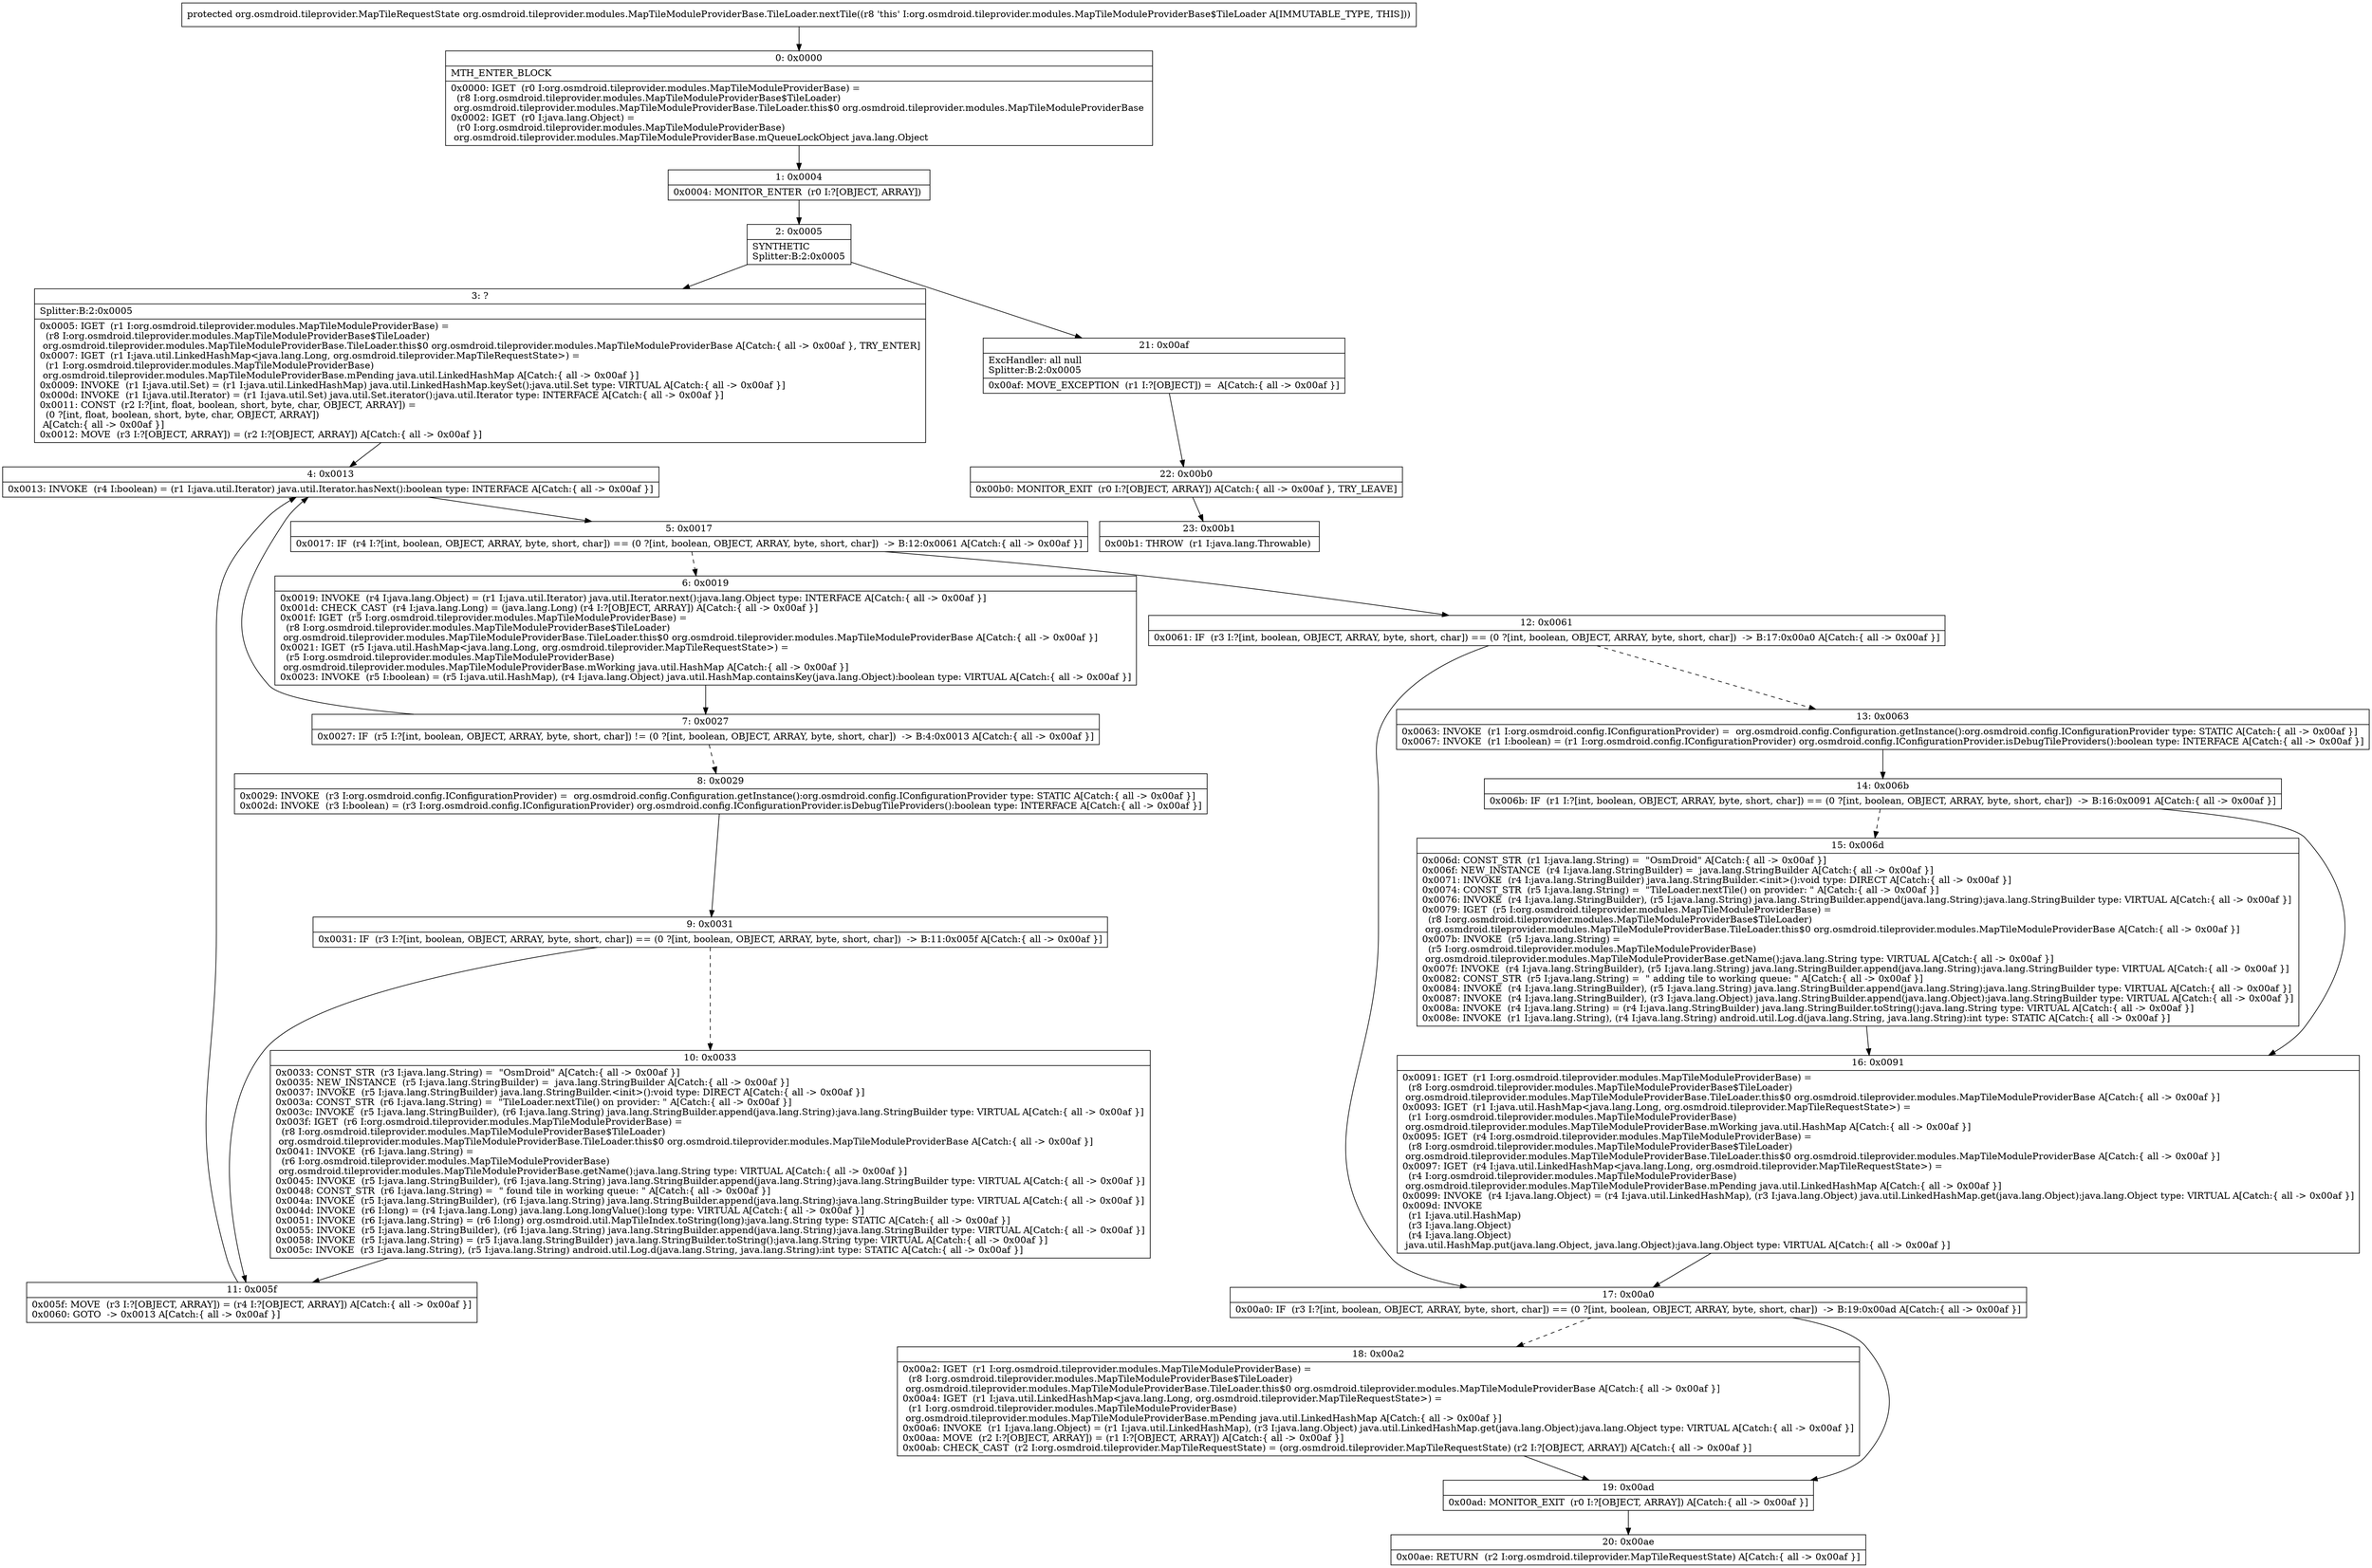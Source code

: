 digraph "CFG fororg.osmdroid.tileprovider.modules.MapTileModuleProviderBase.TileLoader.nextTile()Lorg\/osmdroid\/tileprovider\/MapTileRequestState;" {
Node_0 [shape=record,label="{0\:\ 0x0000|MTH_ENTER_BLOCK\l|0x0000: IGET  (r0 I:org.osmdroid.tileprovider.modules.MapTileModuleProviderBase) = \l  (r8 I:org.osmdroid.tileprovider.modules.MapTileModuleProviderBase$TileLoader)\l org.osmdroid.tileprovider.modules.MapTileModuleProviderBase.TileLoader.this$0 org.osmdroid.tileprovider.modules.MapTileModuleProviderBase \l0x0002: IGET  (r0 I:java.lang.Object) = \l  (r0 I:org.osmdroid.tileprovider.modules.MapTileModuleProviderBase)\l org.osmdroid.tileprovider.modules.MapTileModuleProviderBase.mQueueLockObject java.lang.Object \l}"];
Node_1 [shape=record,label="{1\:\ 0x0004|0x0004: MONITOR_ENTER  (r0 I:?[OBJECT, ARRAY]) \l}"];
Node_2 [shape=record,label="{2\:\ 0x0005|SYNTHETIC\lSplitter:B:2:0x0005\l}"];
Node_3 [shape=record,label="{3\:\ ?|Splitter:B:2:0x0005\l|0x0005: IGET  (r1 I:org.osmdroid.tileprovider.modules.MapTileModuleProviderBase) = \l  (r8 I:org.osmdroid.tileprovider.modules.MapTileModuleProviderBase$TileLoader)\l org.osmdroid.tileprovider.modules.MapTileModuleProviderBase.TileLoader.this$0 org.osmdroid.tileprovider.modules.MapTileModuleProviderBase A[Catch:\{ all \-\> 0x00af \}, TRY_ENTER]\l0x0007: IGET  (r1 I:java.util.LinkedHashMap\<java.lang.Long, org.osmdroid.tileprovider.MapTileRequestState\>) = \l  (r1 I:org.osmdroid.tileprovider.modules.MapTileModuleProviderBase)\l org.osmdroid.tileprovider.modules.MapTileModuleProviderBase.mPending java.util.LinkedHashMap A[Catch:\{ all \-\> 0x00af \}]\l0x0009: INVOKE  (r1 I:java.util.Set) = (r1 I:java.util.LinkedHashMap) java.util.LinkedHashMap.keySet():java.util.Set type: VIRTUAL A[Catch:\{ all \-\> 0x00af \}]\l0x000d: INVOKE  (r1 I:java.util.Iterator) = (r1 I:java.util.Set) java.util.Set.iterator():java.util.Iterator type: INTERFACE A[Catch:\{ all \-\> 0x00af \}]\l0x0011: CONST  (r2 I:?[int, float, boolean, short, byte, char, OBJECT, ARRAY]) = \l  (0 ?[int, float, boolean, short, byte, char, OBJECT, ARRAY])\l A[Catch:\{ all \-\> 0x00af \}]\l0x0012: MOVE  (r3 I:?[OBJECT, ARRAY]) = (r2 I:?[OBJECT, ARRAY]) A[Catch:\{ all \-\> 0x00af \}]\l}"];
Node_4 [shape=record,label="{4\:\ 0x0013|0x0013: INVOKE  (r4 I:boolean) = (r1 I:java.util.Iterator) java.util.Iterator.hasNext():boolean type: INTERFACE A[Catch:\{ all \-\> 0x00af \}]\l}"];
Node_5 [shape=record,label="{5\:\ 0x0017|0x0017: IF  (r4 I:?[int, boolean, OBJECT, ARRAY, byte, short, char]) == (0 ?[int, boolean, OBJECT, ARRAY, byte, short, char])  \-\> B:12:0x0061 A[Catch:\{ all \-\> 0x00af \}]\l}"];
Node_6 [shape=record,label="{6\:\ 0x0019|0x0019: INVOKE  (r4 I:java.lang.Object) = (r1 I:java.util.Iterator) java.util.Iterator.next():java.lang.Object type: INTERFACE A[Catch:\{ all \-\> 0x00af \}]\l0x001d: CHECK_CAST  (r4 I:java.lang.Long) = (java.lang.Long) (r4 I:?[OBJECT, ARRAY]) A[Catch:\{ all \-\> 0x00af \}]\l0x001f: IGET  (r5 I:org.osmdroid.tileprovider.modules.MapTileModuleProviderBase) = \l  (r8 I:org.osmdroid.tileprovider.modules.MapTileModuleProviderBase$TileLoader)\l org.osmdroid.tileprovider.modules.MapTileModuleProviderBase.TileLoader.this$0 org.osmdroid.tileprovider.modules.MapTileModuleProviderBase A[Catch:\{ all \-\> 0x00af \}]\l0x0021: IGET  (r5 I:java.util.HashMap\<java.lang.Long, org.osmdroid.tileprovider.MapTileRequestState\>) = \l  (r5 I:org.osmdroid.tileprovider.modules.MapTileModuleProviderBase)\l org.osmdroid.tileprovider.modules.MapTileModuleProviderBase.mWorking java.util.HashMap A[Catch:\{ all \-\> 0x00af \}]\l0x0023: INVOKE  (r5 I:boolean) = (r5 I:java.util.HashMap), (r4 I:java.lang.Object) java.util.HashMap.containsKey(java.lang.Object):boolean type: VIRTUAL A[Catch:\{ all \-\> 0x00af \}]\l}"];
Node_7 [shape=record,label="{7\:\ 0x0027|0x0027: IF  (r5 I:?[int, boolean, OBJECT, ARRAY, byte, short, char]) != (0 ?[int, boolean, OBJECT, ARRAY, byte, short, char])  \-\> B:4:0x0013 A[Catch:\{ all \-\> 0x00af \}]\l}"];
Node_8 [shape=record,label="{8\:\ 0x0029|0x0029: INVOKE  (r3 I:org.osmdroid.config.IConfigurationProvider) =  org.osmdroid.config.Configuration.getInstance():org.osmdroid.config.IConfigurationProvider type: STATIC A[Catch:\{ all \-\> 0x00af \}]\l0x002d: INVOKE  (r3 I:boolean) = (r3 I:org.osmdroid.config.IConfigurationProvider) org.osmdroid.config.IConfigurationProvider.isDebugTileProviders():boolean type: INTERFACE A[Catch:\{ all \-\> 0x00af \}]\l}"];
Node_9 [shape=record,label="{9\:\ 0x0031|0x0031: IF  (r3 I:?[int, boolean, OBJECT, ARRAY, byte, short, char]) == (0 ?[int, boolean, OBJECT, ARRAY, byte, short, char])  \-\> B:11:0x005f A[Catch:\{ all \-\> 0x00af \}]\l}"];
Node_10 [shape=record,label="{10\:\ 0x0033|0x0033: CONST_STR  (r3 I:java.lang.String) =  \"OsmDroid\" A[Catch:\{ all \-\> 0x00af \}]\l0x0035: NEW_INSTANCE  (r5 I:java.lang.StringBuilder) =  java.lang.StringBuilder A[Catch:\{ all \-\> 0x00af \}]\l0x0037: INVOKE  (r5 I:java.lang.StringBuilder) java.lang.StringBuilder.\<init\>():void type: DIRECT A[Catch:\{ all \-\> 0x00af \}]\l0x003a: CONST_STR  (r6 I:java.lang.String) =  \"TileLoader.nextTile() on provider: \" A[Catch:\{ all \-\> 0x00af \}]\l0x003c: INVOKE  (r5 I:java.lang.StringBuilder), (r6 I:java.lang.String) java.lang.StringBuilder.append(java.lang.String):java.lang.StringBuilder type: VIRTUAL A[Catch:\{ all \-\> 0x00af \}]\l0x003f: IGET  (r6 I:org.osmdroid.tileprovider.modules.MapTileModuleProviderBase) = \l  (r8 I:org.osmdroid.tileprovider.modules.MapTileModuleProviderBase$TileLoader)\l org.osmdroid.tileprovider.modules.MapTileModuleProviderBase.TileLoader.this$0 org.osmdroid.tileprovider.modules.MapTileModuleProviderBase A[Catch:\{ all \-\> 0x00af \}]\l0x0041: INVOKE  (r6 I:java.lang.String) = \l  (r6 I:org.osmdroid.tileprovider.modules.MapTileModuleProviderBase)\l org.osmdroid.tileprovider.modules.MapTileModuleProviderBase.getName():java.lang.String type: VIRTUAL A[Catch:\{ all \-\> 0x00af \}]\l0x0045: INVOKE  (r5 I:java.lang.StringBuilder), (r6 I:java.lang.String) java.lang.StringBuilder.append(java.lang.String):java.lang.StringBuilder type: VIRTUAL A[Catch:\{ all \-\> 0x00af \}]\l0x0048: CONST_STR  (r6 I:java.lang.String) =  \" found tile in working queue: \" A[Catch:\{ all \-\> 0x00af \}]\l0x004a: INVOKE  (r5 I:java.lang.StringBuilder), (r6 I:java.lang.String) java.lang.StringBuilder.append(java.lang.String):java.lang.StringBuilder type: VIRTUAL A[Catch:\{ all \-\> 0x00af \}]\l0x004d: INVOKE  (r6 I:long) = (r4 I:java.lang.Long) java.lang.Long.longValue():long type: VIRTUAL A[Catch:\{ all \-\> 0x00af \}]\l0x0051: INVOKE  (r6 I:java.lang.String) = (r6 I:long) org.osmdroid.util.MapTileIndex.toString(long):java.lang.String type: STATIC A[Catch:\{ all \-\> 0x00af \}]\l0x0055: INVOKE  (r5 I:java.lang.StringBuilder), (r6 I:java.lang.String) java.lang.StringBuilder.append(java.lang.String):java.lang.StringBuilder type: VIRTUAL A[Catch:\{ all \-\> 0x00af \}]\l0x0058: INVOKE  (r5 I:java.lang.String) = (r5 I:java.lang.StringBuilder) java.lang.StringBuilder.toString():java.lang.String type: VIRTUAL A[Catch:\{ all \-\> 0x00af \}]\l0x005c: INVOKE  (r3 I:java.lang.String), (r5 I:java.lang.String) android.util.Log.d(java.lang.String, java.lang.String):int type: STATIC A[Catch:\{ all \-\> 0x00af \}]\l}"];
Node_11 [shape=record,label="{11\:\ 0x005f|0x005f: MOVE  (r3 I:?[OBJECT, ARRAY]) = (r4 I:?[OBJECT, ARRAY]) A[Catch:\{ all \-\> 0x00af \}]\l0x0060: GOTO  \-\> 0x0013 A[Catch:\{ all \-\> 0x00af \}]\l}"];
Node_12 [shape=record,label="{12\:\ 0x0061|0x0061: IF  (r3 I:?[int, boolean, OBJECT, ARRAY, byte, short, char]) == (0 ?[int, boolean, OBJECT, ARRAY, byte, short, char])  \-\> B:17:0x00a0 A[Catch:\{ all \-\> 0x00af \}]\l}"];
Node_13 [shape=record,label="{13\:\ 0x0063|0x0063: INVOKE  (r1 I:org.osmdroid.config.IConfigurationProvider) =  org.osmdroid.config.Configuration.getInstance():org.osmdroid.config.IConfigurationProvider type: STATIC A[Catch:\{ all \-\> 0x00af \}]\l0x0067: INVOKE  (r1 I:boolean) = (r1 I:org.osmdroid.config.IConfigurationProvider) org.osmdroid.config.IConfigurationProvider.isDebugTileProviders():boolean type: INTERFACE A[Catch:\{ all \-\> 0x00af \}]\l}"];
Node_14 [shape=record,label="{14\:\ 0x006b|0x006b: IF  (r1 I:?[int, boolean, OBJECT, ARRAY, byte, short, char]) == (0 ?[int, boolean, OBJECT, ARRAY, byte, short, char])  \-\> B:16:0x0091 A[Catch:\{ all \-\> 0x00af \}]\l}"];
Node_15 [shape=record,label="{15\:\ 0x006d|0x006d: CONST_STR  (r1 I:java.lang.String) =  \"OsmDroid\" A[Catch:\{ all \-\> 0x00af \}]\l0x006f: NEW_INSTANCE  (r4 I:java.lang.StringBuilder) =  java.lang.StringBuilder A[Catch:\{ all \-\> 0x00af \}]\l0x0071: INVOKE  (r4 I:java.lang.StringBuilder) java.lang.StringBuilder.\<init\>():void type: DIRECT A[Catch:\{ all \-\> 0x00af \}]\l0x0074: CONST_STR  (r5 I:java.lang.String) =  \"TileLoader.nextTile() on provider: \" A[Catch:\{ all \-\> 0x00af \}]\l0x0076: INVOKE  (r4 I:java.lang.StringBuilder), (r5 I:java.lang.String) java.lang.StringBuilder.append(java.lang.String):java.lang.StringBuilder type: VIRTUAL A[Catch:\{ all \-\> 0x00af \}]\l0x0079: IGET  (r5 I:org.osmdroid.tileprovider.modules.MapTileModuleProviderBase) = \l  (r8 I:org.osmdroid.tileprovider.modules.MapTileModuleProviderBase$TileLoader)\l org.osmdroid.tileprovider.modules.MapTileModuleProviderBase.TileLoader.this$0 org.osmdroid.tileprovider.modules.MapTileModuleProviderBase A[Catch:\{ all \-\> 0x00af \}]\l0x007b: INVOKE  (r5 I:java.lang.String) = \l  (r5 I:org.osmdroid.tileprovider.modules.MapTileModuleProviderBase)\l org.osmdroid.tileprovider.modules.MapTileModuleProviderBase.getName():java.lang.String type: VIRTUAL A[Catch:\{ all \-\> 0x00af \}]\l0x007f: INVOKE  (r4 I:java.lang.StringBuilder), (r5 I:java.lang.String) java.lang.StringBuilder.append(java.lang.String):java.lang.StringBuilder type: VIRTUAL A[Catch:\{ all \-\> 0x00af \}]\l0x0082: CONST_STR  (r5 I:java.lang.String) =  \" adding tile to working queue: \" A[Catch:\{ all \-\> 0x00af \}]\l0x0084: INVOKE  (r4 I:java.lang.StringBuilder), (r5 I:java.lang.String) java.lang.StringBuilder.append(java.lang.String):java.lang.StringBuilder type: VIRTUAL A[Catch:\{ all \-\> 0x00af \}]\l0x0087: INVOKE  (r4 I:java.lang.StringBuilder), (r3 I:java.lang.Object) java.lang.StringBuilder.append(java.lang.Object):java.lang.StringBuilder type: VIRTUAL A[Catch:\{ all \-\> 0x00af \}]\l0x008a: INVOKE  (r4 I:java.lang.String) = (r4 I:java.lang.StringBuilder) java.lang.StringBuilder.toString():java.lang.String type: VIRTUAL A[Catch:\{ all \-\> 0x00af \}]\l0x008e: INVOKE  (r1 I:java.lang.String), (r4 I:java.lang.String) android.util.Log.d(java.lang.String, java.lang.String):int type: STATIC A[Catch:\{ all \-\> 0x00af \}]\l}"];
Node_16 [shape=record,label="{16\:\ 0x0091|0x0091: IGET  (r1 I:org.osmdroid.tileprovider.modules.MapTileModuleProviderBase) = \l  (r8 I:org.osmdroid.tileprovider.modules.MapTileModuleProviderBase$TileLoader)\l org.osmdroid.tileprovider.modules.MapTileModuleProviderBase.TileLoader.this$0 org.osmdroid.tileprovider.modules.MapTileModuleProviderBase A[Catch:\{ all \-\> 0x00af \}]\l0x0093: IGET  (r1 I:java.util.HashMap\<java.lang.Long, org.osmdroid.tileprovider.MapTileRequestState\>) = \l  (r1 I:org.osmdroid.tileprovider.modules.MapTileModuleProviderBase)\l org.osmdroid.tileprovider.modules.MapTileModuleProviderBase.mWorking java.util.HashMap A[Catch:\{ all \-\> 0x00af \}]\l0x0095: IGET  (r4 I:org.osmdroid.tileprovider.modules.MapTileModuleProviderBase) = \l  (r8 I:org.osmdroid.tileprovider.modules.MapTileModuleProviderBase$TileLoader)\l org.osmdroid.tileprovider.modules.MapTileModuleProviderBase.TileLoader.this$0 org.osmdroid.tileprovider.modules.MapTileModuleProviderBase A[Catch:\{ all \-\> 0x00af \}]\l0x0097: IGET  (r4 I:java.util.LinkedHashMap\<java.lang.Long, org.osmdroid.tileprovider.MapTileRequestState\>) = \l  (r4 I:org.osmdroid.tileprovider.modules.MapTileModuleProviderBase)\l org.osmdroid.tileprovider.modules.MapTileModuleProviderBase.mPending java.util.LinkedHashMap A[Catch:\{ all \-\> 0x00af \}]\l0x0099: INVOKE  (r4 I:java.lang.Object) = (r4 I:java.util.LinkedHashMap), (r3 I:java.lang.Object) java.util.LinkedHashMap.get(java.lang.Object):java.lang.Object type: VIRTUAL A[Catch:\{ all \-\> 0x00af \}]\l0x009d: INVOKE  \l  (r1 I:java.util.HashMap)\l  (r3 I:java.lang.Object)\l  (r4 I:java.lang.Object)\l java.util.HashMap.put(java.lang.Object, java.lang.Object):java.lang.Object type: VIRTUAL A[Catch:\{ all \-\> 0x00af \}]\l}"];
Node_17 [shape=record,label="{17\:\ 0x00a0|0x00a0: IF  (r3 I:?[int, boolean, OBJECT, ARRAY, byte, short, char]) == (0 ?[int, boolean, OBJECT, ARRAY, byte, short, char])  \-\> B:19:0x00ad A[Catch:\{ all \-\> 0x00af \}]\l}"];
Node_18 [shape=record,label="{18\:\ 0x00a2|0x00a2: IGET  (r1 I:org.osmdroid.tileprovider.modules.MapTileModuleProviderBase) = \l  (r8 I:org.osmdroid.tileprovider.modules.MapTileModuleProviderBase$TileLoader)\l org.osmdroid.tileprovider.modules.MapTileModuleProviderBase.TileLoader.this$0 org.osmdroid.tileprovider.modules.MapTileModuleProviderBase A[Catch:\{ all \-\> 0x00af \}]\l0x00a4: IGET  (r1 I:java.util.LinkedHashMap\<java.lang.Long, org.osmdroid.tileprovider.MapTileRequestState\>) = \l  (r1 I:org.osmdroid.tileprovider.modules.MapTileModuleProviderBase)\l org.osmdroid.tileprovider.modules.MapTileModuleProviderBase.mPending java.util.LinkedHashMap A[Catch:\{ all \-\> 0x00af \}]\l0x00a6: INVOKE  (r1 I:java.lang.Object) = (r1 I:java.util.LinkedHashMap), (r3 I:java.lang.Object) java.util.LinkedHashMap.get(java.lang.Object):java.lang.Object type: VIRTUAL A[Catch:\{ all \-\> 0x00af \}]\l0x00aa: MOVE  (r2 I:?[OBJECT, ARRAY]) = (r1 I:?[OBJECT, ARRAY]) A[Catch:\{ all \-\> 0x00af \}]\l0x00ab: CHECK_CAST  (r2 I:org.osmdroid.tileprovider.MapTileRequestState) = (org.osmdroid.tileprovider.MapTileRequestState) (r2 I:?[OBJECT, ARRAY]) A[Catch:\{ all \-\> 0x00af \}]\l}"];
Node_19 [shape=record,label="{19\:\ 0x00ad|0x00ad: MONITOR_EXIT  (r0 I:?[OBJECT, ARRAY]) A[Catch:\{ all \-\> 0x00af \}]\l}"];
Node_20 [shape=record,label="{20\:\ 0x00ae|0x00ae: RETURN  (r2 I:org.osmdroid.tileprovider.MapTileRequestState) A[Catch:\{ all \-\> 0x00af \}]\l}"];
Node_21 [shape=record,label="{21\:\ 0x00af|ExcHandler: all null\lSplitter:B:2:0x0005\l|0x00af: MOVE_EXCEPTION  (r1 I:?[OBJECT]) =  A[Catch:\{ all \-\> 0x00af \}]\l}"];
Node_22 [shape=record,label="{22\:\ 0x00b0|0x00b0: MONITOR_EXIT  (r0 I:?[OBJECT, ARRAY]) A[Catch:\{ all \-\> 0x00af \}, TRY_LEAVE]\l}"];
Node_23 [shape=record,label="{23\:\ 0x00b1|0x00b1: THROW  (r1 I:java.lang.Throwable) \l}"];
MethodNode[shape=record,label="{protected org.osmdroid.tileprovider.MapTileRequestState org.osmdroid.tileprovider.modules.MapTileModuleProviderBase.TileLoader.nextTile((r8 'this' I:org.osmdroid.tileprovider.modules.MapTileModuleProviderBase$TileLoader A[IMMUTABLE_TYPE, THIS])) }"];
MethodNode -> Node_0;
Node_0 -> Node_1;
Node_1 -> Node_2;
Node_2 -> Node_3;
Node_2 -> Node_21;
Node_3 -> Node_4;
Node_4 -> Node_5;
Node_5 -> Node_6[style=dashed];
Node_5 -> Node_12;
Node_6 -> Node_7;
Node_7 -> Node_4;
Node_7 -> Node_8[style=dashed];
Node_8 -> Node_9;
Node_9 -> Node_10[style=dashed];
Node_9 -> Node_11;
Node_10 -> Node_11;
Node_11 -> Node_4;
Node_12 -> Node_13[style=dashed];
Node_12 -> Node_17;
Node_13 -> Node_14;
Node_14 -> Node_15[style=dashed];
Node_14 -> Node_16;
Node_15 -> Node_16;
Node_16 -> Node_17;
Node_17 -> Node_18[style=dashed];
Node_17 -> Node_19;
Node_18 -> Node_19;
Node_19 -> Node_20;
Node_21 -> Node_22;
Node_22 -> Node_23;
}

